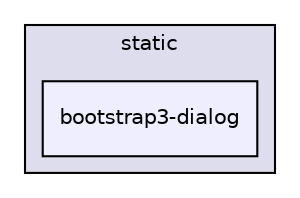 digraph "/home/unko/code/maturitni-projekt/web-client/static/bootstrap3-dialog" {
  compound=true
  node [ fontsize="10", fontname="Helvetica"];
  edge [ labelfontsize="10", labelfontname="Helvetica"];
  subgraph clusterdir_d8f381a0b77e017d7215fb6cbc9ce255 {
    graph [ bgcolor="#ddddee", pencolor="black", label="static" fontname="Helvetica", fontsize="10", URL="dir_d8f381a0b77e017d7215fb6cbc9ce255.html"]
  dir_ab2ae804b66b299a991d436ec61917df [shape=box, label="bootstrap3-dialog", style="filled", fillcolor="#eeeeff", pencolor="black", URL="dir_ab2ae804b66b299a991d436ec61917df.html"];
  }
}
